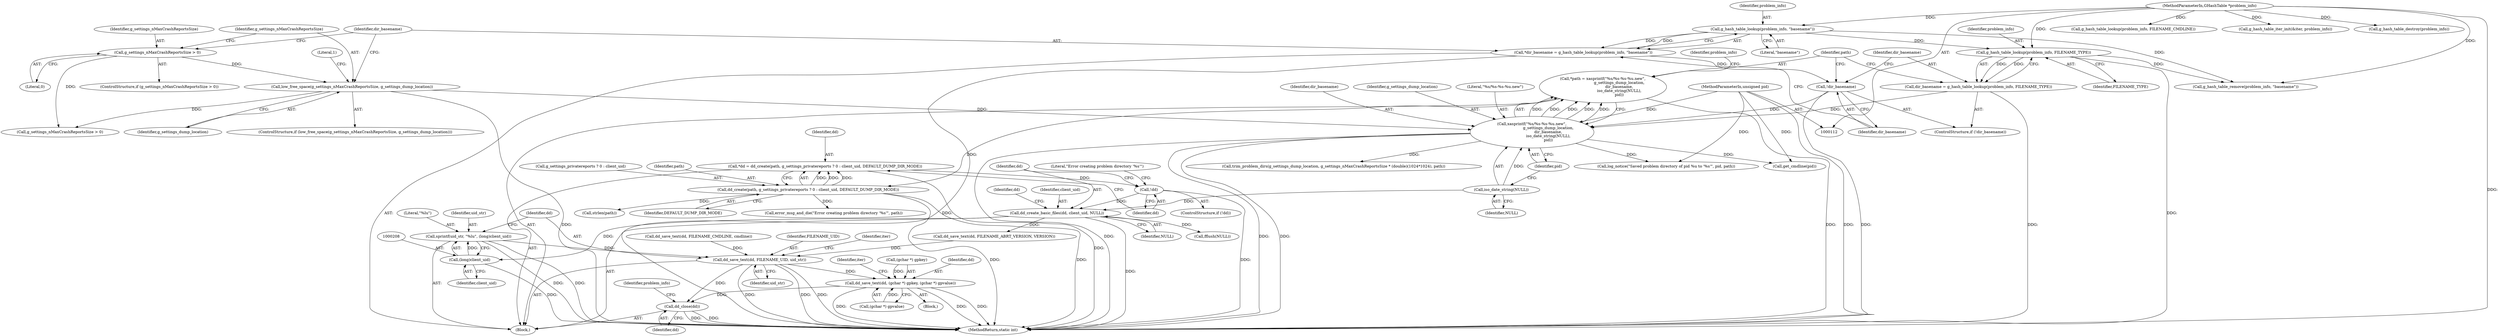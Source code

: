 digraph "0_abrt_8939398b82006ba1fec4ed491339fc075f43fc7c@API" {
"1000204" [label="(Call,sprintf(uid_str, \"%lu\", (long)client_uid))"];
"1000207" [label="(Call,(long)client_uid)"];
"1000171" [label="(Call,dd_create_basic_files(dd, client_uid, NULL))"];
"1000165" [label="(Call,!dd)"];
"1000155" [label="(Call,*dd = dd_create(path, g_settings_privatereports ? 0 : client_uid, DEFAULT_DUMP_DIR_MODE))"];
"1000157" [label="(Call,dd_create(path, g_settings_privatereports ? 0 : client_uid, DEFAULT_DUMP_DIR_MODE))"];
"1000142" [label="(Call,*path = xasprintf(\"%s/%s-%s-%u.new\",\n                           g_settings_dump_location,\n                           dir_basename,\n                           iso_date_string(NULL),\n                           pid))"];
"1000144" [label="(Call,xasprintf(\"%s/%s-%s-%u.new\",\n                           g_settings_dump_location,\n                           dir_basename,\n                           iso_date_string(NULL),\n                           pid))"];
"1000122" [label="(Call,low_free_space(g_settings_nMaxCrashReportsSize, g_settings_dump_location))"];
"1000117" [label="(Call,g_settings_nMaxCrashReportsSize > 0)"];
"1000134" [label="(Call,!dir_basename)"];
"1000128" [label="(Call,*dir_basename = g_hash_table_lookup(problem_info, \"basename\"))"];
"1000130" [label="(Call,g_hash_table_lookup(problem_info, \"basename\"))"];
"1000113" [label="(MethodParameterIn,GHashTable *problem_info)"];
"1000136" [label="(Call,dir_basename = g_hash_table_lookup(problem_info, FILENAME_TYPE))"];
"1000138" [label="(Call,g_hash_table_lookup(problem_info, FILENAME_TYPE))"];
"1000148" [label="(Call,iso_date_string(NULL))"];
"1000114" [label="(MethodParameterIn,unsigned pid)"];
"1000210" [label="(Call,dd_save_text(dd, FILENAME_UID, uid_str))"];
"1000229" [label="(Call,dd_save_text(dd, (gchar *) gpkey, (gchar *) gpvalue))"];
"1000237" [label="(Call,dd_close(dd))"];
"1000171" [label="(Call,dd_create_basic_files(dd, client_uid, NULL))"];
"1000156" [label="(Identifier,dd)"];
"1000129" [label="(Identifier,dir_basename)"];
"1000165" [label="(Call,!dd)"];
"1000152" [label="(Identifier,problem_info)"];
"1000210" [label="(Call,dd_save_text(dd, FILENAME_UID, uid_str))"];
"1000157" [label="(Call,dd_create(path, g_settings_privatereports ? 0 : client_uid, DEFAULT_DUMP_DIR_MODE))"];
"1000212" [label="(Identifier,FILENAME_UID)"];
"1000218" [label="(Identifier,iter)"];
"1000223" [label="(Identifier,iter)"];
"1000139" [label="(Identifier,problem_info)"];
"1000159" [label="(Call,g_settings_privatereports ? 0 : client_uid)"];
"1000262" [label="(Call,log_notice(\"Saved problem directory of pid %u to '%s'\", pid, path))"];
"1000138" [label="(Call,g_hash_table_lookup(problem_info, FILENAME_TYPE))"];
"1000140" [label="(Identifier,FILENAME_TYPE)"];
"1000172" [label="(Identifier,dd)"];
"1000117" [label="(Call,g_settings_nMaxCrashReportsSize > 0)"];
"1000168" [label="(Call,error_msg_and_die(\"Error creating problem directory '%s'\", path))"];
"1000174" [label="(Identifier,NULL)"];
"1000204" [label="(Call,sprintf(uid_str, \"%lu\", (long)client_uid))"];
"1000137" [label="(Identifier,dir_basename)"];
"1000234" [label="(Call,(gchar *) gpvalue)"];
"1000124" [label="(Identifier,g_settings_dump_location)"];
"1000176" [label="(Identifier,dd)"];
"1000147" [label="(Identifier,dir_basename)"];
"1000146" [label="(Identifier,g_settings_dump_location)"];
"1000268" [label="(Call,fflush(NULL))"];
"1000213" [label="(Identifier,uid_str)"];
"1000122" [label="(Call,low_free_space(g_settings_nMaxCrashReportsSize, g_settings_dump_location))"];
"1000175" [label="(Call,dd_save_text(dd, FILENAME_ABRT_VERSION, VERSION))"];
"1000228" [label="(Block,)"];
"1000143" [label="(Identifier,path)"];
"1000115" [label="(Block,)"];
"1000166" [label="(Identifier,dd)"];
"1000173" [label="(Identifier,client_uid)"];
"1000128" [label="(Call,*dir_basename = g_hash_table_lookup(problem_info, \"basename\"))"];
"1000113" [label="(MethodParameterIn,GHashTable *problem_info)"];
"1000134" [label="(Call,!dir_basename)"];
"1000169" [label="(Literal,\"Error creating problem directory '%s'\")"];
"1000240" [label="(Identifier,problem_info)"];
"1000280" [label="(Call,trim_problem_dirs(g_settings_dump_location, g_settings_nMaxCrashReportsSize * (double)(1024*1024), path))"];
"1000144" [label="(Call,xasprintf(\"%s/%s-%s-%u.new\",\n                           g_settings_dump_location,\n                           dir_basename,\n                           iso_date_string(NULL),\n                           pid))"];
"1000150" [label="(Identifier,pid)"];
"1000151" [label="(Call,g_hash_table_remove(problem_info, \"basename\"))"];
"1000126" [label="(Literal,1)"];
"1000294" [label="(MethodReturn,static int)"];
"1000164" [label="(ControlStructure,if (!dd))"];
"1000229" [label="(Call,dd_save_text(dd, (gchar *) gpkey, (gchar *) gpvalue))"];
"1000192" [label="(Call,get_cmdline(pid))"];
"1000231" [label="(Call,(gchar *) gpkey)"];
"1000182" [label="(Call,g_hash_table_lookup(problem_info, FILENAME_CMDLINE))"];
"1000131" [label="(Identifier,problem_info)"];
"1000132" [label="(Literal,\"basename\")"];
"1000148" [label="(Call,iso_date_string(NULL))"];
"1000123" [label="(Identifier,g_settings_nMaxCrashReportsSize)"];
"1000237" [label="(Call,dd_close(dd))"];
"1000209" [label="(Identifier,client_uid)"];
"1000206" [label="(Literal,\"%lu\")"];
"1000145" [label="(Literal,\"%s/%s-%s-%u.new\")"];
"1000142" [label="(Call,*path = xasprintf(\"%s/%s-%s-%u.new\",\n                           g_settings_dump_location,\n                           dir_basename,\n                           iso_date_string(NULL),\n                           pid))"];
"1000205" [label="(Identifier,uid_str)"];
"1000135" [label="(Identifier,dir_basename)"];
"1000207" [label="(Call,(long)client_uid)"];
"1000130" [label="(Call,g_hash_table_lookup(problem_info, \"basename\"))"];
"1000238" [label="(Identifier,dd)"];
"1000149" [label="(Identifier,NULL)"];
"1000121" [label="(ControlStructure,if (low_free_space(g_settings_nMaxCrashReportsSize, g_settings_dump_location)))"];
"1000211" [label="(Identifier,dd)"];
"1000197" [label="(Call,dd_save_text(dd, FILENAME_CMDLINE, cmdline))"];
"1000276" [label="(Call,g_settings_nMaxCrashReportsSize > 0)"];
"1000118" [label="(Identifier,g_settings_nMaxCrashReportsSize)"];
"1000119" [label="(Literal,0)"];
"1000216" [label="(Call,g_hash_table_iter_init(&iter, problem_info))"];
"1000114" [label="(MethodParameterIn,unsigned pid)"];
"1000163" [label="(Identifier,DEFAULT_DUMP_DIR_MODE)"];
"1000136" [label="(Call,dir_basename = g_hash_table_lookup(problem_info, FILENAME_TYPE))"];
"1000247" [label="(Call,strlen(path))"];
"1000155" [label="(Call,*dd = dd_create(path, g_settings_privatereports ? 0 : client_uid, DEFAULT_DUMP_DIR_MODE))"];
"1000116" [label="(ControlStructure,if (g_settings_nMaxCrashReportsSize > 0))"];
"1000158" [label="(Identifier,path)"];
"1000133" [label="(ControlStructure,if (!dir_basename))"];
"1000230" [label="(Identifier,dd)"];
"1000239" [label="(Call,g_hash_table_destroy(problem_info))"];
"1000204" -> "1000115"  [label="AST: "];
"1000204" -> "1000207"  [label="CFG: "];
"1000205" -> "1000204"  [label="AST: "];
"1000206" -> "1000204"  [label="AST: "];
"1000207" -> "1000204"  [label="AST: "];
"1000211" -> "1000204"  [label="CFG: "];
"1000204" -> "1000294"  [label="DDG: "];
"1000204" -> "1000294"  [label="DDG: "];
"1000207" -> "1000204"  [label="DDG: "];
"1000204" -> "1000210"  [label="DDG: "];
"1000207" -> "1000209"  [label="CFG: "];
"1000208" -> "1000207"  [label="AST: "];
"1000209" -> "1000207"  [label="AST: "];
"1000207" -> "1000294"  [label="DDG: "];
"1000171" -> "1000207"  [label="DDG: "];
"1000171" -> "1000115"  [label="AST: "];
"1000171" -> "1000174"  [label="CFG: "];
"1000172" -> "1000171"  [label="AST: "];
"1000173" -> "1000171"  [label="AST: "];
"1000174" -> "1000171"  [label="AST: "];
"1000176" -> "1000171"  [label="CFG: "];
"1000171" -> "1000294"  [label="DDG: "];
"1000165" -> "1000171"  [label="DDG: "];
"1000148" -> "1000171"  [label="DDG: "];
"1000171" -> "1000175"  [label="DDG: "];
"1000171" -> "1000268"  [label="DDG: "];
"1000165" -> "1000164"  [label="AST: "];
"1000165" -> "1000166"  [label="CFG: "];
"1000166" -> "1000165"  [label="AST: "];
"1000169" -> "1000165"  [label="CFG: "];
"1000172" -> "1000165"  [label="CFG: "];
"1000165" -> "1000294"  [label="DDG: "];
"1000155" -> "1000165"  [label="DDG: "];
"1000155" -> "1000115"  [label="AST: "];
"1000155" -> "1000157"  [label="CFG: "];
"1000156" -> "1000155"  [label="AST: "];
"1000157" -> "1000155"  [label="AST: "];
"1000166" -> "1000155"  [label="CFG: "];
"1000155" -> "1000294"  [label="DDG: "];
"1000157" -> "1000155"  [label="DDG: "];
"1000157" -> "1000155"  [label="DDG: "];
"1000157" -> "1000155"  [label="DDG: "];
"1000157" -> "1000163"  [label="CFG: "];
"1000158" -> "1000157"  [label="AST: "];
"1000159" -> "1000157"  [label="AST: "];
"1000163" -> "1000157"  [label="AST: "];
"1000157" -> "1000294"  [label="DDG: "];
"1000157" -> "1000294"  [label="DDG: "];
"1000142" -> "1000157"  [label="DDG: "];
"1000157" -> "1000168"  [label="DDG: "];
"1000157" -> "1000247"  [label="DDG: "];
"1000142" -> "1000115"  [label="AST: "];
"1000142" -> "1000144"  [label="CFG: "];
"1000143" -> "1000142"  [label="AST: "];
"1000144" -> "1000142"  [label="AST: "];
"1000152" -> "1000142"  [label="CFG: "];
"1000142" -> "1000294"  [label="DDG: "];
"1000144" -> "1000142"  [label="DDG: "];
"1000144" -> "1000142"  [label="DDG: "];
"1000144" -> "1000142"  [label="DDG: "];
"1000144" -> "1000142"  [label="DDG: "];
"1000144" -> "1000142"  [label="DDG: "];
"1000144" -> "1000150"  [label="CFG: "];
"1000145" -> "1000144"  [label="AST: "];
"1000146" -> "1000144"  [label="AST: "];
"1000147" -> "1000144"  [label="AST: "];
"1000148" -> "1000144"  [label="AST: "];
"1000150" -> "1000144"  [label="AST: "];
"1000144" -> "1000294"  [label="DDG: "];
"1000144" -> "1000294"  [label="DDG: "];
"1000144" -> "1000294"  [label="DDG: "];
"1000122" -> "1000144"  [label="DDG: "];
"1000134" -> "1000144"  [label="DDG: "];
"1000136" -> "1000144"  [label="DDG: "];
"1000148" -> "1000144"  [label="DDG: "];
"1000114" -> "1000144"  [label="DDG: "];
"1000144" -> "1000192"  [label="DDG: "];
"1000144" -> "1000262"  [label="DDG: "];
"1000144" -> "1000280"  [label="DDG: "];
"1000122" -> "1000121"  [label="AST: "];
"1000122" -> "1000124"  [label="CFG: "];
"1000123" -> "1000122"  [label="AST: "];
"1000124" -> "1000122"  [label="AST: "];
"1000126" -> "1000122"  [label="CFG: "];
"1000129" -> "1000122"  [label="CFG: "];
"1000122" -> "1000294"  [label="DDG: "];
"1000117" -> "1000122"  [label="DDG: "];
"1000122" -> "1000276"  [label="DDG: "];
"1000117" -> "1000116"  [label="AST: "];
"1000117" -> "1000119"  [label="CFG: "];
"1000118" -> "1000117"  [label="AST: "];
"1000119" -> "1000117"  [label="AST: "];
"1000123" -> "1000117"  [label="CFG: "];
"1000129" -> "1000117"  [label="CFG: "];
"1000117" -> "1000276"  [label="DDG: "];
"1000134" -> "1000133"  [label="AST: "];
"1000134" -> "1000135"  [label="CFG: "];
"1000135" -> "1000134"  [label="AST: "];
"1000137" -> "1000134"  [label="CFG: "];
"1000143" -> "1000134"  [label="CFG: "];
"1000134" -> "1000294"  [label="DDG: "];
"1000128" -> "1000134"  [label="DDG: "];
"1000128" -> "1000115"  [label="AST: "];
"1000128" -> "1000130"  [label="CFG: "];
"1000129" -> "1000128"  [label="AST: "];
"1000130" -> "1000128"  [label="AST: "];
"1000135" -> "1000128"  [label="CFG: "];
"1000128" -> "1000294"  [label="DDG: "];
"1000130" -> "1000128"  [label="DDG: "];
"1000130" -> "1000128"  [label="DDG: "];
"1000130" -> "1000132"  [label="CFG: "];
"1000131" -> "1000130"  [label="AST: "];
"1000132" -> "1000130"  [label="AST: "];
"1000113" -> "1000130"  [label="DDG: "];
"1000130" -> "1000138"  [label="DDG: "];
"1000130" -> "1000151"  [label="DDG: "];
"1000113" -> "1000112"  [label="AST: "];
"1000113" -> "1000294"  [label="DDG: "];
"1000113" -> "1000138"  [label="DDG: "];
"1000113" -> "1000151"  [label="DDG: "];
"1000113" -> "1000182"  [label="DDG: "];
"1000113" -> "1000216"  [label="DDG: "];
"1000113" -> "1000239"  [label="DDG: "];
"1000136" -> "1000133"  [label="AST: "];
"1000136" -> "1000138"  [label="CFG: "];
"1000137" -> "1000136"  [label="AST: "];
"1000138" -> "1000136"  [label="AST: "];
"1000143" -> "1000136"  [label="CFG: "];
"1000136" -> "1000294"  [label="DDG: "];
"1000138" -> "1000136"  [label="DDG: "];
"1000138" -> "1000136"  [label="DDG: "];
"1000138" -> "1000140"  [label="CFG: "];
"1000139" -> "1000138"  [label="AST: "];
"1000140" -> "1000138"  [label="AST: "];
"1000138" -> "1000294"  [label="DDG: "];
"1000138" -> "1000151"  [label="DDG: "];
"1000148" -> "1000149"  [label="CFG: "];
"1000149" -> "1000148"  [label="AST: "];
"1000150" -> "1000148"  [label="CFG: "];
"1000114" -> "1000112"  [label="AST: "];
"1000114" -> "1000294"  [label="DDG: "];
"1000114" -> "1000192"  [label="DDG: "];
"1000114" -> "1000262"  [label="DDG: "];
"1000210" -> "1000115"  [label="AST: "];
"1000210" -> "1000213"  [label="CFG: "];
"1000211" -> "1000210"  [label="AST: "];
"1000212" -> "1000210"  [label="AST: "];
"1000213" -> "1000210"  [label="AST: "];
"1000218" -> "1000210"  [label="CFG: "];
"1000210" -> "1000294"  [label="DDG: "];
"1000210" -> "1000294"  [label="DDG: "];
"1000210" -> "1000294"  [label="DDG: "];
"1000175" -> "1000210"  [label="DDG: "];
"1000197" -> "1000210"  [label="DDG: "];
"1000210" -> "1000229"  [label="DDG: "];
"1000210" -> "1000237"  [label="DDG: "];
"1000229" -> "1000228"  [label="AST: "];
"1000229" -> "1000234"  [label="CFG: "];
"1000230" -> "1000229"  [label="AST: "];
"1000231" -> "1000229"  [label="AST: "];
"1000234" -> "1000229"  [label="AST: "];
"1000223" -> "1000229"  [label="CFG: "];
"1000229" -> "1000294"  [label="DDG: "];
"1000229" -> "1000294"  [label="DDG: "];
"1000229" -> "1000294"  [label="DDG: "];
"1000231" -> "1000229"  [label="DDG: "];
"1000234" -> "1000229"  [label="DDG: "];
"1000229" -> "1000237"  [label="DDG: "];
"1000237" -> "1000115"  [label="AST: "];
"1000237" -> "1000238"  [label="CFG: "];
"1000238" -> "1000237"  [label="AST: "];
"1000240" -> "1000237"  [label="CFG: "];
"1000237" -> "1000294"  [label="DDG: "];
"1000237" -> "1000294"  [label="DDG: "];
}
